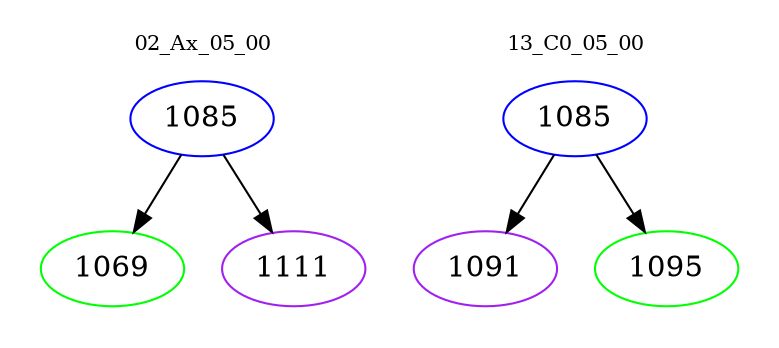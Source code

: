 digraph{
subgraph cluster_0 {
color = white
label = "02_Ax_05_00";
fontsize=10;
T0_1085 [label="1085", color="blue"]
T0_1085 -> T0_1069 [color="black"]
T0_1069 [label="1069", color="green"]
T0_1085 -> T0_1111 [color="black"]
T0_1111 [label="1111", color="purple"]
}
subgraph cluster_1 {
color = white
label = "13_C0_05_00";
fontsize=10;
T1_1085 [label="1085", color="blue"]
T1_1085 -> T1_1091 [color="black"]
T1_1091 [label="1091", color="purple"]
T1_1085 -> T1_1095 [color="black"]
T1_1095 [label="1095", color="green"]
}
}
